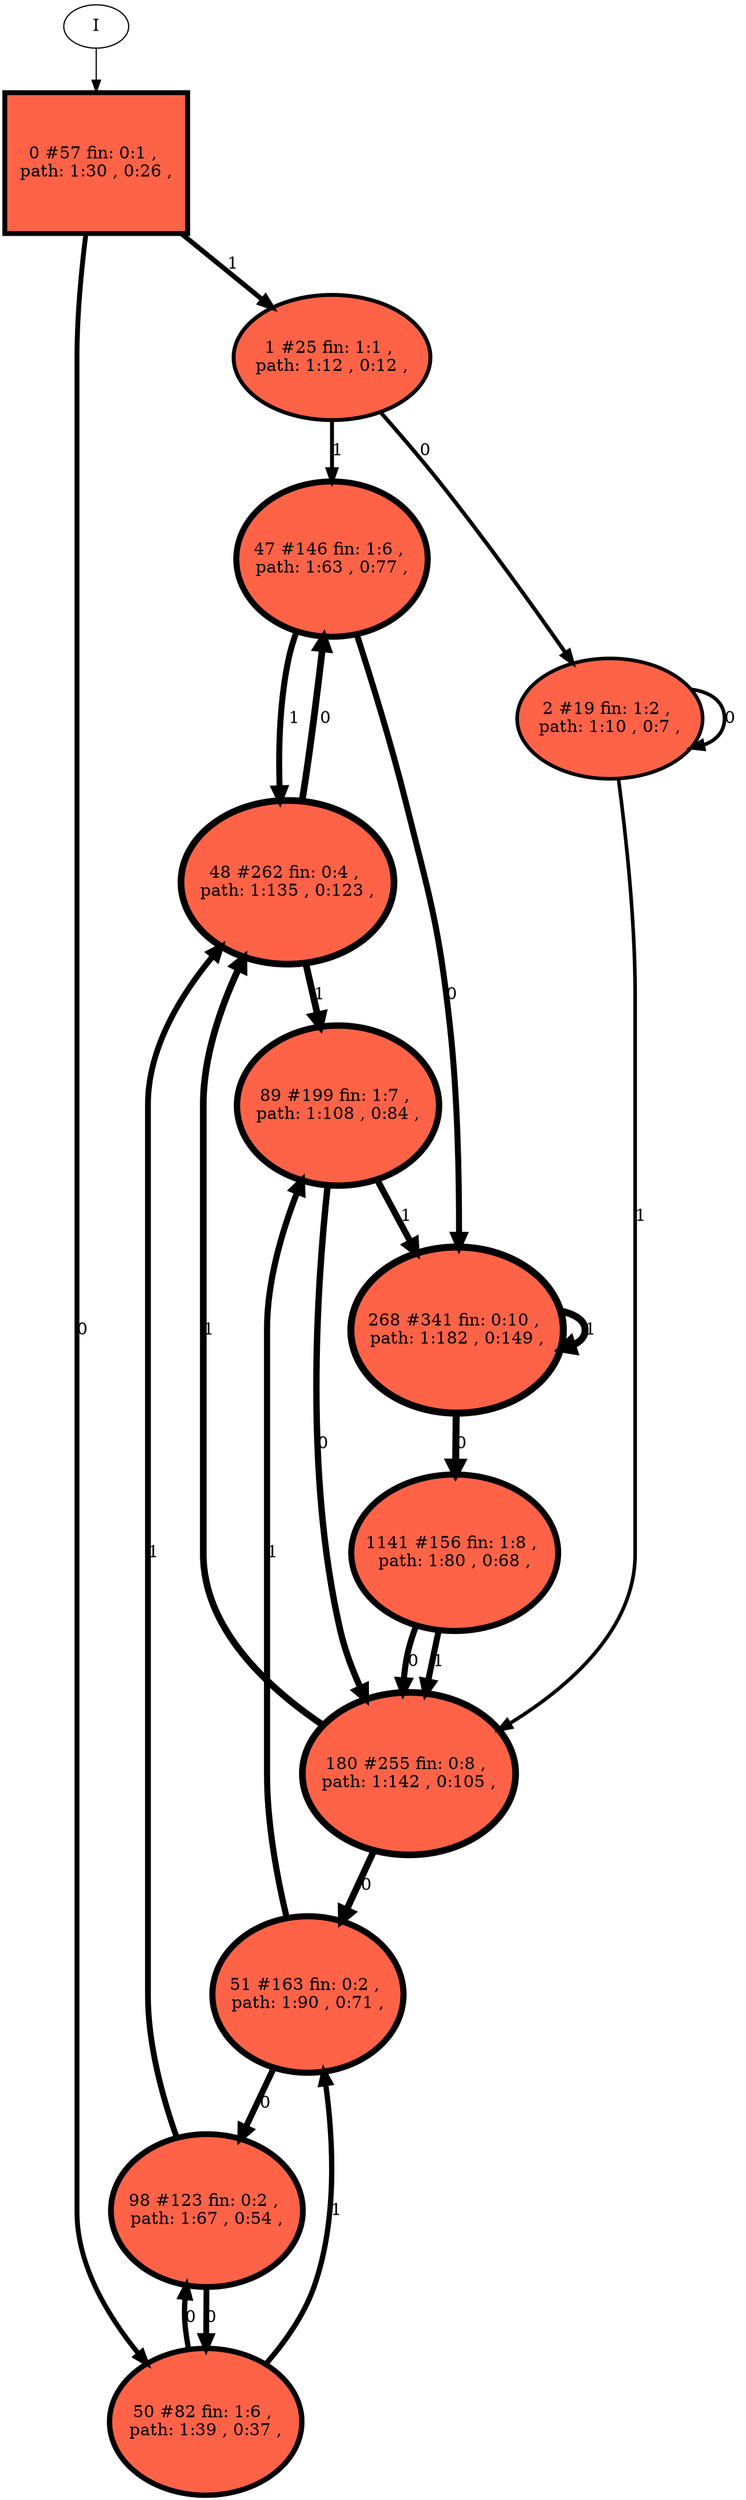 // produced with flexfringe // 
digraph DFA {
	0 [label="root" shape=box];
		I -> 0;
	0 [ label="0 #57 fin: 0:1 , 
 path: 1:30 , 0:26 , " , style=filled, fillcolor="tomato", width=1.62145, height=1.62145, penwidth=4.06044];
		0 -> 1 [label="1 " , penwidth=4.06044 ];
		0 -> 50 [label="0 " , penwidth=4.06044 ];
	1 [ label="1 #25 fin: 1:1 , 
 path: 1:12 , 0:12 , " , style=filled, fillcolor="tomato", width=1.44882, height=1.44882, penwidth=3.2581];
		1 -> 47 [label="1 " , penwidth=3.2581 ];
		1 -> 2 [label="0 " , penwidth=3.2581 ];
	50 [ label="50 #82 fin: 1:6 , 
 path: 1:39 , 0:37 , " , style=filled, fillcolor="tomato", width=1.68988, height=1.68988, penwidth=4.41884];
		50 -> 51 [label="1 " , penwidth=4.41884 ];
		50 -> 98 [label="0 " , penwidth=4.41884 ];
	47 [ label="47 #146 fin: 1:6 , 
 path: 1:63 , 0:77 , " , style=filled, fillcolor="tomato", width=1.79016, height=1.79016, penwidth=4.99043];
		47 -> 48 [label="1 " , penwidth=4.99043 ];
		47 -> 268 [label="0 " , penwidth=4.99043 ];
	2 [ label="2 #19 fin: 1:2 , 
 path: 1:10 , 0:7 , " , style=filled, fillcolor="tomato", width=1.38523, height=1.38523, penwidth=2.99573];
		2 -> 180 [label="1 " , penwidth=2.99573 ];
		2 -> 2 [label="0 " , penwidth=2.99573 ];
	51 [ label="51 #163 fin: 0:2 , 
 path: 1:90 , 0:71 , " , style=filled, fillcolor="tomato", width=1.80827, height=1.80827, penwidth=5.09987];
		51 -> 89 [label="1 " , penwidth=5.09987 ];
		51 -> 98 [label="0 " , penwidth=5.09987 ];
	98 [ label="98 #123 fin: 0:2 , 
 path: 1:67 , 0:54 , " , style=filled, fillcolor="tomato", width=1.76135, height=1.76135, penwidth=4.82028];
		98 -> 48 [label="1 " , penwidth=4.82028 ];
		98 -> 50 [label="0 " , penwidth=4.82028 ];
	48 [ label="48 #262 fin: 0:4 , 
 path: 1:135 , 0:123 , " , style=filled, fillcolor="tomato", width=1.88284, height=1.88284, penwidth=5.57215];
		48 -> 89 [label="1 " , penwidth=5.57215 ];
		48 -> 47 [label="0 " , penwidth=5.57215 ];
	268 [ label="268 #341 fin: 0:10 , 
 path: 1:182 , 0:149 , " , style=filled, fillcolor="tomato", width=1.92203, height=1.92203, penwidth=5.83481];
		268 -> 268 [label="1 " , penwidth=5.83481 ];
		268 -> 1141 [label="0 " , penwidth=5.83481 ];
	180 [ label="180 #255 fin: 0:8 , 
 path: 1:142 , 0:105 , " , style=filled, fillcolor="tomato", width=1.87873, height=1.87873, penwidth=5.54518];
		180 -> 48 [label="1 " , penwidth=5.54518 ];
		180 -> 51 [label="0 " , penwidth=5.54518 ];
	89 [ label="89 #199 fin: 1:7 , 
 path: 1:108 , 0:84 , " , style=filled, fillcolor="tomato", width=1.84028, height=1.84028, penwidth=5.29832];
		89 -> 268 [label="1 " , penwidth=5.29832 ];
		89 -> 180 [label="0 " , penwidth=5.29832 ];
	1141 [ label="1141 #156 fin: 1:8 , 
 path: 1:80 , 0:68 , " , style=filled, fillcolor="tomato", width=1.80109, height=1.80109, penwidth=5.05625];
		1141 -> 180 [label="1 " , penwidth=5.05625 ];
		1141 -> 180 [label="0 " , penwidth=5.05625 ];
}
